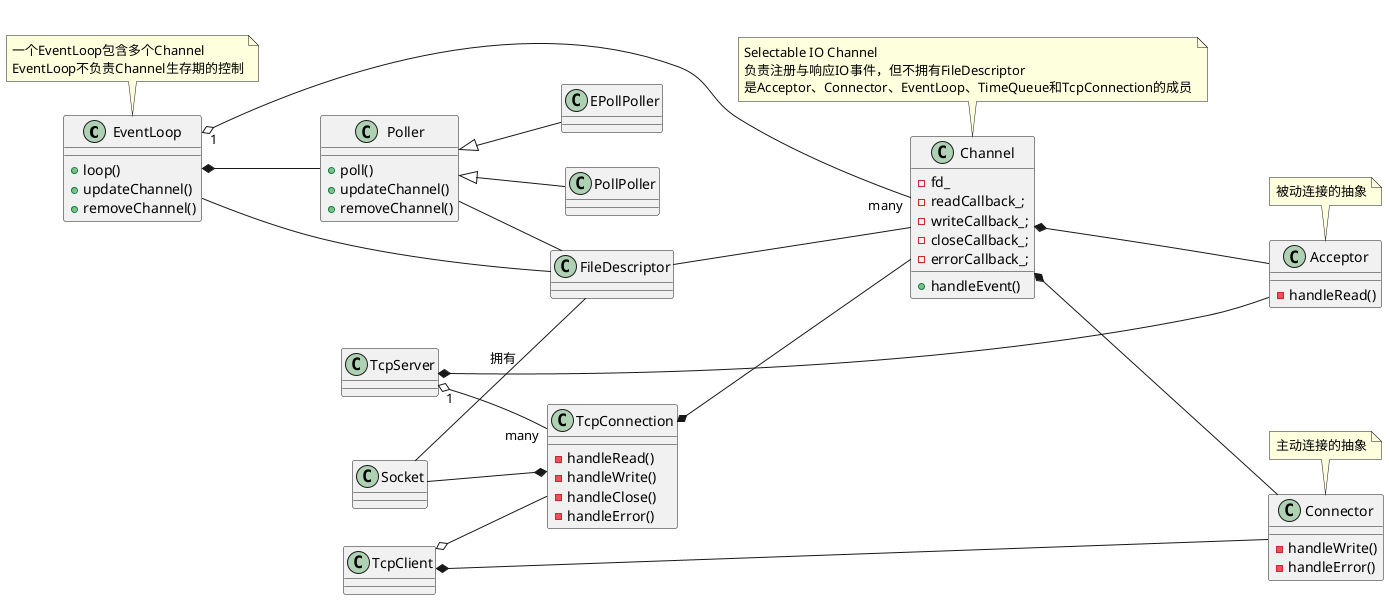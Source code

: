 @startuml
'https://plantuml.com/class-diagram
left to right direction

class EventLoop {
+loop()
+updateChannel()
+removeChannel()
}
note top
一个EventLoop包含多个Channel
EventLoop不负责Channel生存期的控制
end note

class Channel {
-fd_
-readCallback_;
-writeCallback_;
-closeCallback_;
-errorCallback_;
+handleEvent()
}
note top
Selectable IO Channel
负责注册与响应IO事件，但不拥有FileDescriptor
是Acceptor、Connector、EventLoop、TimeQueue和TcpConnection的成员
end note
class Poller {
+poll()
+updateChannel()
+removeChannel()
}

class TcpConnection {
-handleRead()
-handleWrite()
-handleClose()
-handleError()
}

class Acceptor {
-handleRead()
}
note top
被动连接的抽象
end note

class Connector {
-handleWrite()
-handleError()
}
note top
主动连接的抽象
end note

EventLoop *-- Poller
EventLoop -- FileDescriptor
Poller -- FileDescriptor
Socket -- FileDescriptor : 拥有
Socket --* TcpConnection
FileDescriptor -- Channel
Poller <|-- EPollPoller
Poller <|-- PollPoller
EventLoop "1" o-- "many" Channel
TcpConnection *-- Channel
Channel *-- Acceptor
Channel *-- Connector
TcpServer *-- Acceptor
TcpClient *-- Connector
TcpServer "1" o-- "many" TcpConnection
TcpClient o-- TcpConnection


@enduml